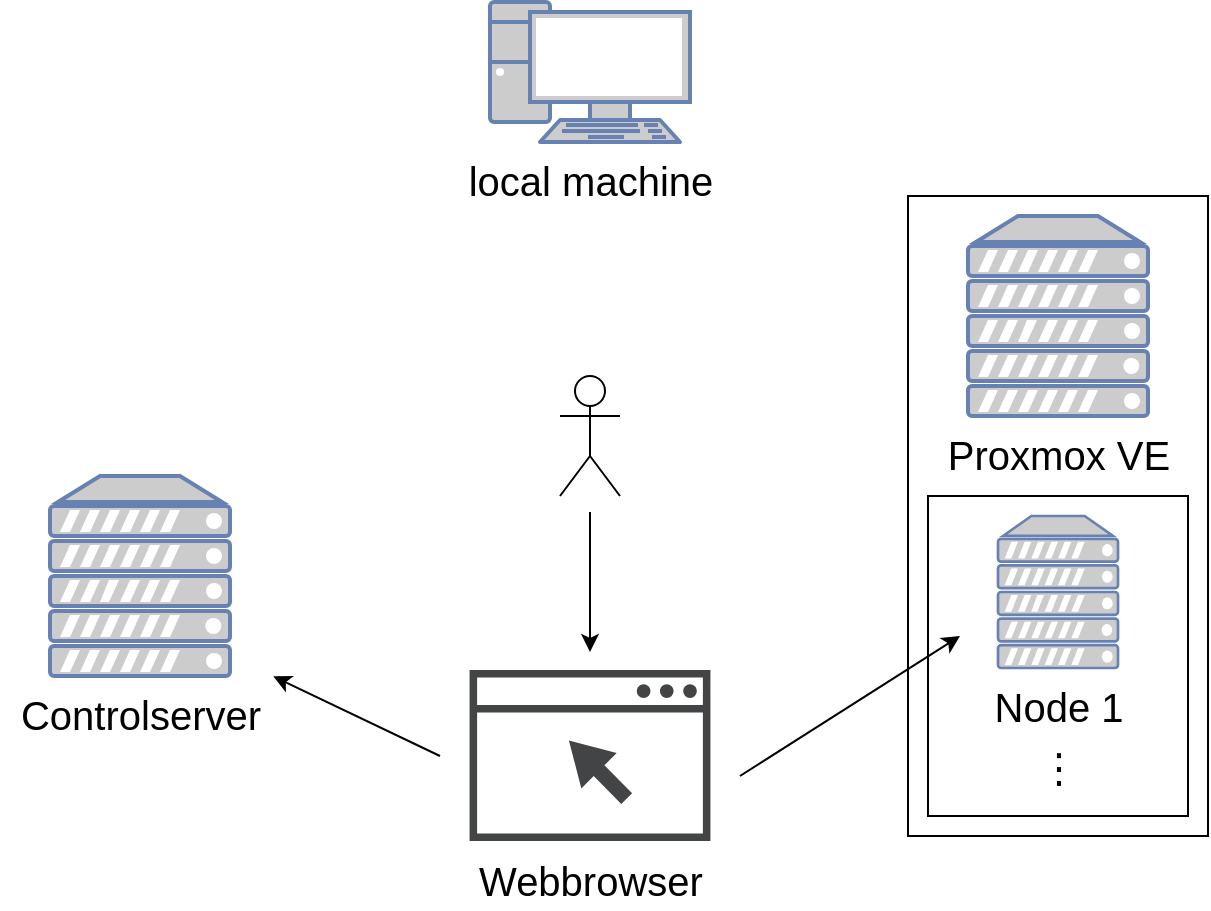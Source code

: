 <mxfile version="13.6.2" type="device"><diagram id="OGlAUm9ohYSuzJJcW3-N" name="Page-1"><mxGraphModel dx="981" dy="566" grid="1" gridSize="10" guides="1" tooltips="1" connect="1" arrows="1" fold="1" page="1" pageScale="1" pageWidth="1600" pageHeight="900" math="0" shadow="0"><root><mxCell id="0"/><mxCell id="1" parent="0"/><mxCell id="sz9AZrEKZTz_UXfM0tL8-28" value="" style="rounded=0;whiteSpace=wrap;html=1;fillColor=none;fontSize=20;" parent="1" vertex="1"><mxGeometry x="804" y="320" width="130" height="160" as="geometry"/></mxCell><mxCell id="sz9AZrEKZTz_UXfM0tL8-27" value="" style="rounded=0;whiteSpace=wrap;html=1;fontSize=20;fillColor=none;" parent="1" vertex="1"><mxGeometry x="794" y="170" width="150" height="320" as="geometry"/></mxCell><mxCell id="sz9AZrEKZTz_UXfM0tL8-1" value="" style="fontColor=#0066CC;verticalAlign=top;verticalLabelPosition=bottom;labelPosition=center;align=center;html=1;outlineConnect=0;fillColor=#CCCCCC;strokeColor=#6881B3;gradientColor=none;gradientDirection=north;strokeWidth=2;shape=mxgraph.networks.server;" parent="1" vertex="1"><mxGeometry x="365" y="310" width="90" height="100" as="geometry"/></mxCell><mxCell id="sz9AZrEKZTz_UXfM0tL8-2" value="Controlserver" style="text;html=1;align=center;verticalAlign=middle;resizable=0;points=[];autosize=1;fontSize=20;" parent="1" vertex="1"><mxGeometry x="340" y="414" width="140" height="30" as="geometry"/></mxCell><mxCell id="sz9AZrEKZTz_UXfM0tL8-3" value="" style="fontColor=#0066CC;verticalAlign=top;verticalLabelPosition=bottom;labelPosition=center;align=center;html=1;outlineConnect=0;fillColor=#CCCCCC;strokeColor=#6881B3;gradientColor=none;gradientDirection=north;strokeWidth=2;shape=mxgraph.networks.server;" parent="1" vertex="1"><mxGeometry x="824" y="180" width="90" height="100" as="geometry"/></mxCell><mxCell id="sz9AZrEKZTz_UXfM0tL8-4" value="Proxmox VE" style="text;html=1;align=center;verticalAlign=middle;resizable=0;points=[];autosize=1;fontSize=20;" parent="1" vertex="1"><mxGeometry x="804" y="284" width="130" height="30" as="geometry"/></mxCell><mxCell id="sz9AZrEKZTz_UXfM0tL8-12" value="" style="fontColor=#0066CC;verticalAlign=top;verticalLabelPosition=bottom;labelPosition=center;align=center;html=1;outlineConnect=0;fillColor=#CCCCCC;strokeColor=#6881B3;gradientColor=none;gradientDirection=north;strokeWidth=2;shape=mxgraph.networks.pc;" parent="1" vertex="1"><mxGeometry x="585" y="73" width="100" height="70" as="geometry"/></mxCell><mxCell id="sz9AZrEKZTz_UXfM0tL8-15" value="" style="pointerEvents=1;shadow=0;dashed=0;html=1;strokeColor=none;fillColor=#434445;aspect=fixed;labelPosition=center;verticalLabelPosition=bottom;verticalAlign=top;align=center;outlineConnect=0;shape=mxgraph.vvd.web_browser;fontSize=20;" parent="1" vertex="1"><mxGeometry x="574.79" y="407" width="120.42" height="85.5" as="geometry"/></mxCell><mxCell id="sz9AZrEKZTz_UXfM0tL8-18" value="local machine" style="text;html=1;align=center;verticalAlign=middle;resizable=0;points=[];autosize=1;fontSize=20;" parent="1" vertex="1"><mxGeometry x="565" y="147" width="140" height="30" as="geometry"/></mxCell><mxCell id="sz9AZrEKZTz_UXfM0tL8-19" value="" style="endArrow=classic;html=1;fontSize=20;" parent="1" edge="1"><mxGeometry width="50" height="50" relative="1" as="geometry"><mxPoint x="635" y="328" as="sourcePoint"/><mxPoint x="635" y="398" as="targetPoint"/></mxGeometry></mxCell><mxCell id="sz9AZrEKZTz_UXfM0tL8-23" value="Webbrowser" style="text;html=1;align=center;verticalAlign=middle;resizable=0;points=[];autosize=1;fontSize=20;" parent="1" vertex="1"><mxGeometry x="570" y="496.5" width="130" height="30" as="geometry"/></mxCell><mxCell id="sz9AZrEKZTz_UXfM0tL8-24" value="" style="shape=umlActor;html=1;verticalLabelPosition=bottom;verticalAlign=top;align=center;fontSize=20;" parent="1" vertex="1"><mxGeometry x="620" y="260" width="30" height="60" as="geometry"/></mxCell><mxCell id="sz9AZrEKZTz_UXfM0tL8-25" value="" style="endArrow=classic;html=1;fontSize=20;entryX=0.976;entryY=-0.128;entryDx=0;entryDy=0;entryPerimeter=0;" parent="1" target="sz9AZrEKZTz_UXfM0tL8-2" edge="1"><mxGeometry width="50" height="50" relative="1" as="geometry"><mxPoint x="560" y="450" as="sourcePoint"/><mxPoint x="510" y="410" as="targetPoint"/></mxGeometry></mxCell><mxCell id="sz9AZrEKZTz_UXfM0tL8-29" value="" style="fontColor=#0066CC;verticalAlign=top;verticalLabelPosition=bottom;labelPosition=center;align=center;html=1;outlineConnect=0;fillColor=#CCCCCC;strokeColor=#6881B3;gradientColor=none;gradientDirection=north;strokeWidth=2;shape=mxgraph.networks.server;" parent="1" vertex="1"><mxGeometry x="839" y="330" width="60" height="76" as="geometry"/></mxCell><mxCell id="sz9AZrEKZTz_UXfM0tL8-30" value="Node 1" style="text;html=1;align=center;verticalAlign=middle;resizable=0;points=[];autosize=1;fontSize=20;" parent="1" vertex="1"><mxGeometry x="829" y="410" width="80" height="30" as="geometry"/></mxCell><mxCell id="sz9AZrEKZTz_UXfM0tL8-31" value="&lt;code&gt;⋮&lt;/code&gt;" style="text;html=1;align=center;verticalAlign=middle;resizable=0;points=[];autosize=1;fontSize=20;" parent="1" vertex="1"><mxGeometry x="849" y="440" width="40" height="30" as="geometry"/></mxCell><mxCell id="sz9AZrEKZTz_UXfM0tL8-34" value="" style="endArrow=classic;html=1;fontSize=20;" parent="1" edge="1"><mxGeometry width="50" height="50" relative="1" as="geometry"><mxPoint x="710" y="460" as="sourcePoint"/><mxPoint x="820" y="390" as="targetPoint"/></mxGeometry></mxCell></root></mxGraphModel></diagram></mxfile>
